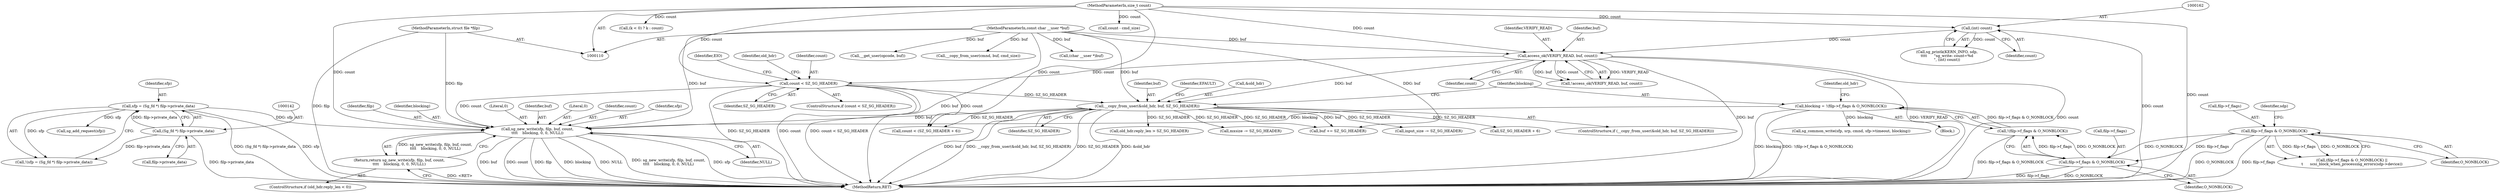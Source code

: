 digraph "0_linux_128394eff343fc6d2f32172f03e24829539c5835_0@API" {
"1000228" [label="(Call,sg_new_write(sfp, filp, buf, count,\n\t\t\t\t    blocking, 0, 0, NULL))"];
"1000139" [label="(Call,sfp = (Sg_fd *) filp->private_data)"];
"1000141" [label="(Call,(Sg_fd *) filp->private_data)"];
"1000111" [label="(MethodParameterIn,struct file *filp)"];
"1000205" [label="(Call,__copy_from_user(&old_hdr, buf, SZ_SG_HEADER))"];
"1000190" [label="(Call,access_ok(VERIFY_READ, buf, count))"];
"1000112" [label="(MethodParameterIn,const char __user *buf)"];
"1000161" [label="(Call,(int) count)"];
"1000113" [label="(MethodParameterIn,size_t count)"];
"1000198" [label="(Call,count < SZ_SG_HEADER)"];
"1000213" [label="(Call,blocking = !(filp->f_flags & O_NONBLOCK))"];
"1000215" [label="(Call,!(filp->f_flags & O_NONBLOCK))"];
"1000216" [label="(Call,filp->f_flags & O_NONBLOCK)"];
"1000176" [label="(Call,filp->f_flags & O_NONBLOCK)"];
"1000227" [label="(Return,return sg_new_write(sfp, filp, buf, count,\n\t\t\t\t    blocking, 0, 0, NULL);)"];
"1000423" [label="(Call,(char __user *)buf)"];
"1000240" [label="(Call,SZ_SG_HEADER + 6)"];
"1000217" [label="(Call,filp->f_flags)"];
"1000507" [label="(MethodReturn,RET)"];
"1000157" [label="(Call,sg_printk(KERN_INFO, sdp,\n\t\t\t\t      \"sg_write: count=%d\n\", (int) count))"];
"1000224" [label="(Identifier,old_hdr)"];
"1000198" [label="(Call,count < SZ_SG_HEADER)"];
"1000138" [label="(Call,!(sfp = (Sg_fd *) filp->private_data))"];
"1000501" [label="(Call,(k < 0) ? k : count)"];
"1000197" [label="(ControlStructure,if (count < SZ_SG_HEADER))"];
"1000492" [label="(Call,sg_common_write(sfp, srp, cmnd, sfp->timeout, blocking))"];
"1000163" [label="(Identifier,count)"];
"1000111" [label="(MethodParameterIn,struct file *filp)"];
"1000191" [label="(Identifier,VERIFY_READ)"];
"1000161" [label="(Call,(int) count)"];
"1000115" [label="(Block,)"];
"1000265" [label="(Call,__get_user(opcode, buf))"];
"1000215" [label="(Call,!(filp->f_flags & O_NONBLOCK))"];
"1000250" [label="(Call,sg_add_request(sfp))"];
"1000175" [label="(Call,(filp->f_flags & O_NONBLOCK) ||\n\t      scsi_block_when_processing_errors(sdp->device))"];
"1000213" [label="(Call,blocking = !(filp->f_flags & O_NONBLOCK))"];
"1000176" [label="(Call,filp->f_flags & O_NONBLOCK)"];
"1000199" [label="(Identifier,count)"];
"1000232" [label="(Identifier,count)"];
"1000177" [label="(Call,filp->f_flags)"];
"1000204" [label="(ControlStructure,if (__copy_from_user(&old_hdr, buf, SZ_SG_HEADER)))"];
"1000189" [label="(Call,!access_ok(VERIFY_READ, buf, count))"];
"1000214" [label="(Identifier,blocking)"];
"1000203" [label="(Identifier,EIO)"];
"1000216" [label="(Call,filp->f_flags & O_NONBLOCK)"];
"1000209" [label="(Identifier,SZ_SG_HEADER)"];
"1000192" [label="(Identifier,buf)"];
"1000229" [label="(Identifier,sfp)"];
"1000236" [label="(Identifier,NULL)"];
"1000140" [label="(Identifier,sfp)"];
"1000143" [label="(Call,filp->private_data)"];
"1000383" [label="(Call,old_hdr.reply_len > SZ_SG_HEADER)"];
"1000314" [label="(Call,count - cmd_size)"];
"1000200" [label="(Identifier,SZ_SG_HEADER)"];
"1000205" [label="(Call,__copy_from_user(&old_hdr, buf, SZ_SG_HEADER))"];
"1000329" [label="(Call,mxsize -= SZ_SG_HEADER)"];
"1000206" [label="(Call,&old_hdr)"];
"1000262" [label="(Call,buf += SZ_SG_HEADER)"];
"1000230" [label="(Identifier,filp)"];
"1000190" [label="(Call,access_ok(VERIFY_READ, buf, count))"];
"1000113" [label="(MethodParameterIn,size_t count)"];
"1000141" [label="(Call,(Sg_fd *) filp->private_data)"];
"1000112" [label="(MethodParameterIn,const char __user *buf)"];
"1000233" [label="(Identifier,blocking)"];
"1000208" [label="(Identifier,buf)"];
"1000238" [label="(Call,count < (SZ_SG_HEADER + 6))"];
"1000220" [label="(Identifier,O_NONBLOCK)"];
"1000227" [label="(Return,return sg_new_write(sfp, filp, buf, count,\n\t\t\t\t    blocking, 0, 0, NULL);)"];
"1000463" [label="(Call,__copy_from_user(cmnd, buf, cmd_size))"];
"1000180" [label="(Identifier,O_NONBLOCK)"];
"1000183" [label="(Identifier,sdp)"];
"1000193" [label="(Identifier,count)"];
"1000212" [label="(Identifier,EFAULT)"];
"1000139" [label="(Call,sfp = (Sg_fd *) filp->private_data)"];
"1000221" [label="(ControlStructure,if (old_hdr.reply_len < 0))"];
"1000207" [label="(Identifier,old_hdr)"];
"1000235" [label="(Literal,0)"];
"1000332" [label="(Call,input_size -= SZ_SG_HEADER)"];
"1000228" [label="(Call,sg_new_write(sfp, filp, buf, count,\n\t\t\t\t    blocking, 0, 0, NULL))"];
"1000231" [label="(Identifier,buf)"];
"1000234" [label="(Literal,0)"];
"1000228" -> "1000227"  [label="AST: "];
"1000228" -> "1000236"  [label="CFG: "];
"1000229" -> "1000228"  [label="AST: "];
"1000230" -> "1000228"  [label="AST: "];
"1000231" -> "1000228"  [label="AST: "];
"1000232" -> "1000228"  [label="AST: "];
"1000233" -> "1000228"  [label="AST: "];
"1000234" -> "1000228"  [label="AST: "];
"1000235" -> "1000228"  [label="AST: "];
"1000236" -> "1000228"  [label="AST: "];
"1000227" -> "1000228"  [label="CFG: "];
"1000228" -> "1000507"  [label="DDG: blocking"];
"1000228" -> "1000507"  [label="DDG: NULL"];
"1000228" -> "1000507"  [label="DDG: sg_new_write(sfp, filp, buf, count,\n\t\t\t\t    blocking, 0, 0, NULL)"];
"1000228" -> "1000507"  [label="DDG: sfp"];
"1000228" -> "1000507"  [label="DDG: buf"];
"1000228" -> "1000507"  [label="DDG: count"];
"1000228" -> "1000507"  [label="DDG: filp"];
"1000228" -> "1000227"  [label="DDG: sg_new_write(sfp, filp, buf, count,\n\t\t\t\t    blocking, 0, 0, NULL)"];
"1000139" -> "1000228"  [label="DDG: sfp"];
"1000111" -> "1000228"  [label="DDG: filp"];
"1000205" -> "1000228"  [label="DDG: buf"];
"1000112" -> "1000228"  [label="DDG: buf"];
"1000198" -> "1000228"  [label="DDG: count"];
"1000113" -> "1000228"  [label="DDG: count"];
"1000213" -> "1000228"  [label="DDG: blocking"];
"1000139" -> "1000138"  [label="AST: "];
"1000139" -> "1000141"  [label="CFG: "];
"1000140" -> "1000139"  [label="AST: "];
"1000141" -> "1000139"  [label="AST: "];
"1000138" -> "1000139"  [label="CFG: "];
"1000139" -> "1000507"  [label="DDG: (Sg_fd *) filp->private_data"];
"1000139" -> "1000507"  [label="DDG: sfp"];
"1000139" -> "1000138"  [label="DDG: sfp"];
"1000141" -> "1000139"  [label="DDG: filp->private_data"];
"1000139" -> "1000250"  [label="DDG: sfp"];
"1000141" -> "1000143"  [label="CFG: "];
"1000142" -> "1000141"  [label="AST: "];
"1000143" -> "1000141"  [label="AST: "];
"1000141" -> "1000507"  [label="DDG: filp->private_data"];
"1000141" -> "1000138"  [label="DDG: filp->private_data"];
"1000111" -> "1000110"  [label="AST: "];
"1000111" -> "1000507"  [label="DDG: filp"];
"1000205" -> "1000204"  [label="AST: "];
"1000205" -> "1000209"  [label="CFG: "];
"1000206" -> "1000205"  [label="AST: "];
"1000208" -> "1000205"  [label="AST: "];
"1000209" -> "1000205"  [label="AST: "];
"1000212" -> "1000205"  [label="CFG: "];
"1000214" -> "1000205"  [label="CFG: "];
"1000205" -> "1000507"  [label="DDG: SZ_SG_HEADER"];
"1000205" -> "1000507"  [label="DDG: &old_hdr"];
"1000205" -> "1000507"  [label="DDG: buf"];
"1000205" -> "1000507"  [label="DDG: __copy_from_user(&old_hdr, buf, SZ_SG_HEADER)"];
"1000190" -> "1000205"  [label="DDG: buf"];
"1000112" -> "1000205"  [label="DDG: buf"];
"1000198" -> "1000205"  [label="DDG: SZ_SG_HEADER"];
"1000205" -> "1000238"  [label="DDG: SZ_SG_HEADER"];
"1000205" -> "1000240"  [label="DDG: SZ_SG_HEADER"];
"1000205" -> "1000262"  [label="DDG: SZ_SG_HEADER"];
"1000205" -> "1000262"  [label="DDG: buf"];
"1000205" -> "1000329"  [label="DDG: SZ_SG_HEADER"];
"1000205" -> "1000332"  [label="DDG: SZ_SG_HEADER"];
"1000205" -> "1000383"  [label="DDG: SZ_SG_HEADER"];
"1000190" -> "1000189"  [label="AST: "];
"1000190" -> "1000193"  [label="CFG: "];
"1000191" -> "1000190"  [label="AST: "];
"1000192" -> "1000190"  [label="AST: "];
"1000193" -> "1000190"  [label="AST: "];
"1000189" -> "1000190"  [label="CFG: "];
"1000190" -> "1000507"  [label="DDG: VERIFY_READ"];
"1000190" -> "1000507"  [label="DDG: count"];
"1000190" -> "1000507"  [label="DDG: buf"];
"1000190" -> "1000189"  [label="DDG: VERIFY_READ"];
"1000190" -> "1000189"  [label="DDG: buf"];
"1000190" -> "1000189"  [label="DDG: count"];
"1000112" -> "1000190"  [label="DDG: buf"];
"1000161" -> "1000190"  [label="DDG: count"];
"1000113" -> "1000190"  [label="DDG: count"];
"1000190" -> "1000198"  [label="DDG: count"];
"1000112" -> "1000110"  [label="AST: "];
"1000112" -> "1000507"  [label="DDG: buf"];
"1000112" -> "1000262"  [label="DDG: buf"];
"1000112" -> "1000265"  [label="DDG: buf"];
"1000112" -> "1000423"  [label="DDG: buf"];
"1000112" -> "1000463"  [label="DDG: buf"];
"1000161" -> "1000157"  [label="AST: "];
"1000161" -> "1000163"  [label="CFG: "];
"1000162" -> "1000161"  [label="AST: "];
"1000163" -> "1000161"  [label="AST: "];
"1000157" -> "1000161"  [label="CFG: "];
"1000161" -> "1000507"  [label="DDG: count"];
"1000161" -> "1000157"  [label="DDG: count"];
"1000113" -> "1000161"  [label="DDG: count"];
"1000113" -> "1000110"  [label="AST: "];
"1000113" -> "1000507"  [label="DDG: count"];
"1000113" -> "1000198"  [label="DDG: count"];
"1000113" -> "1000238"  [label="DDG: count"];
"1000113" -> "1000314"  [label="DDG: count"];
"1000113" -> "1000501"  [label="DDG: count"];
"1000198" -> "1000197"  [label="AST: "];
"1000198" -> "1000200"  [label="CFG: "];
"1000199" -> "1000198"  [label="AST: "];
"1000200" -> "1000198"  [label="AST: "];
"1000203" -> "1000198"  [label="CFG: "];
"1000207" -> "1000198"  [label="CFG: "];
"1000198" -> "1000507"  [label="DDG: SZ_SG_HEADER"];
"1000198" -> "1000507"  [label="DDG: count"];
"1000198" -> "1000507"  [label="DDG: count < SZ_SG_HEADER"];
"1000198" -> "1000238"  [label="DDG: count"];
"1000213" -> "1000115"  [label="AST: "];
"1000213" -> "1000215"  [label="CFG: "];
"1000214" -> "1000213"  [label="AST: "];
"1000215" -> "1000213"  [label="AST: "];
"1000224" -> "1000213"  [label="CFG: "];
"1000213" -> "1000507"  [label="DDG: blocking"];
"1000213" -> "1000507"  [label="DDG: !(filp->f_flags & O_NONBLOCK)"];
"1000215" -> "1000213"  [label="DDG: filp->f_flags & O_NONBLOCK"];
"1000213" -> "1000492"  [label="DDG: blocking"];
"1000215" -> "1000216"  [label="CFG: "];
"1000216" -> "1000215"  [label="AST: "];
"1000215" -> "1000507"  [label="DDG: filp->f_flags & O_NONBLOCK"];
"1000216" -> "1000215"  [label="DDG: filp->f_flags"];
"1000216" -> "1000215"  [label="DDG: O_NONBLOCK"];
"1000216" -> "1000220"  [label="CFG: "];
"1000217" -> "1000216"  [label="AST: "];
"1000220" -> "1000216"  [label="AST: "];
"1000216" -> "1000507"  [label="DDG: filp->f_flags"];
"1000216" -> "1000507"  [label="DDG: O_NONBLOCK"];
"1000176" -> "1000216"  [label="DDG: filp->f_flags"];
"1000176" -> "1000216"  [label="DDG: O_NONBLOCK"];
"1000176" -> "1000175"  [label="AST: "];
"1000176" -> "1000180"  [label="CFG: "];
"1000177" -> "1000176"  [label="AST: "];
"1000180" -> "1000176"  [label="AST: "];
"1000183" -> "1000176"  [label="CFG: "];
"1000175" -> "1000176"  [label="CFG: "];
"1000176" -> "1000507"  [label="DDG: O_NONBLOCK"];
"1000176" -> "1000507"  [label="DDG: filp->f_flags"];
"1000176" -> "1000175"  [label="DDG: filp->f_flags"];
"1000176" -> "1000175"  [label="DDG: O_NONBLOCK"];
"1000227" -> "1000221"  [label="AST: "];
"1000507" -> "1000227"  [label="CFG: "];
"1000227" -> "1000507"  [label="DDG: <RET>"];
}
